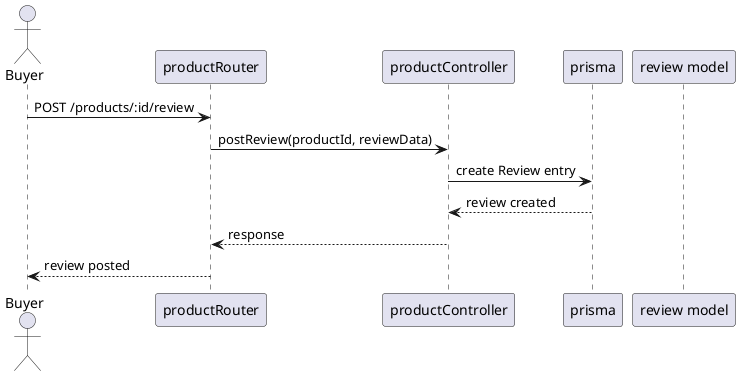 @startuml
actor Buyer
participant "productRouter" as PR
participant "productController" as PC
participant "prisma" as DB
participant "review model" as Review

Buyer -> PR: POST /products/:id/review
PR -> PC: postReview(productId, reviewData)
PC -> DB: create Review entry
DB --> PC: review created
PC --> PR: response
PR --> Buyer: review posted
@enduml
